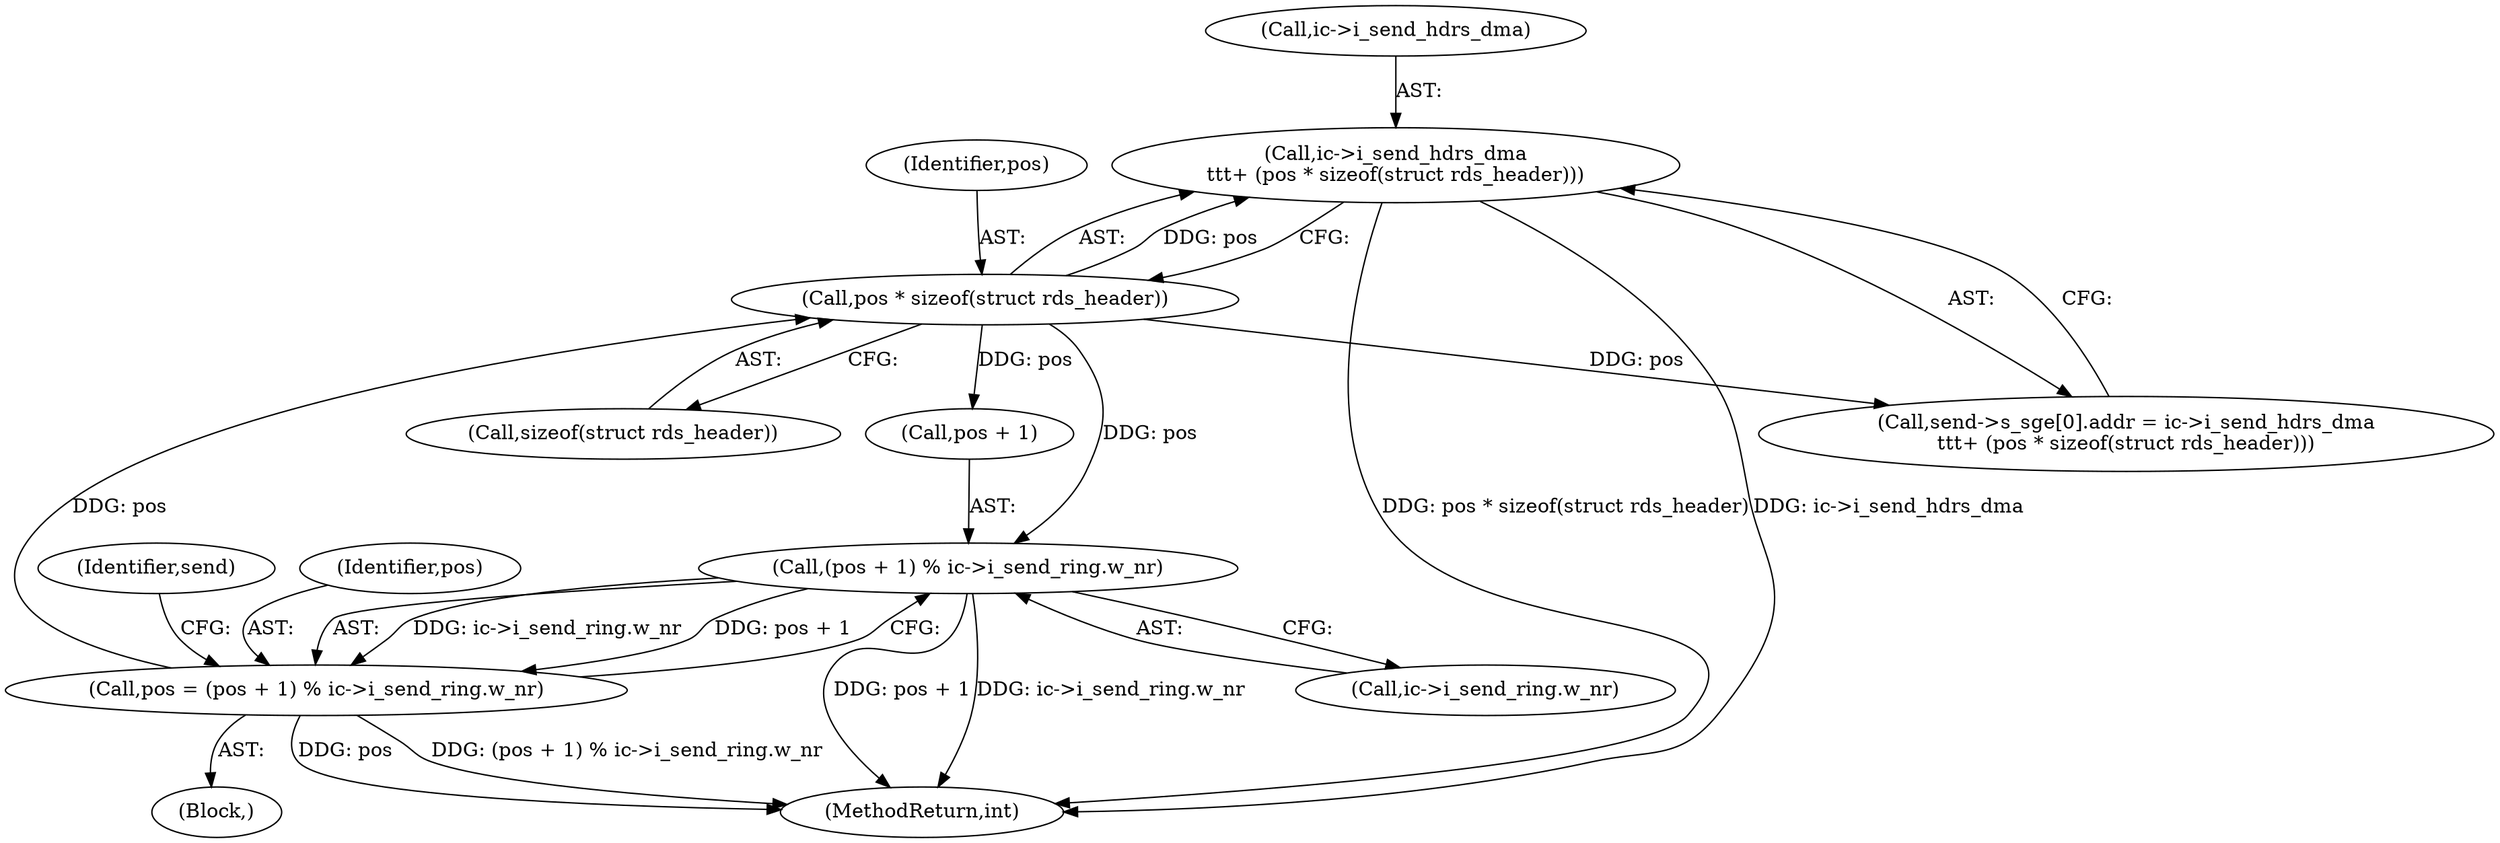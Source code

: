 digraph "0_linux_6094628bfd94323fc1cea05ec2c6affd98c18f7f@API" {
"1000623" [label="(Call,ic->i_send_hdrs_dma\n\t\t\t+ (pos * sizeof(struct rds_header)))"];
"1000627" [label="(Call,pos * sizeof(struct rds_header))"];
"1000827" [label="(Call,pos = (pos + 1) % ic->i_send_ring.w_nr)"];
"1000829" [label="(Call,(pos + 1) % ic->i_send_ring.w_nr)"];
"1000827" [label="(Call,pos = (pos + 1) % ic->i_send_ring.w_nr)"];
"1000624" [label="(Call,ic->i_send_hdrs_dma)"];
"1000572" [label="(Block,)"];
"1000839" [label="(Identifier,send)"];
"1000829" [label="(Call,(pos + 1) % ic->i_send_ring.w_nr)"];
"1000629" [label="(Call,sizeof(struct rds_header))"];
"1000830" [label="(Call,pos + 1)"];
"1000833" [label="(Call,ic->i_send_ring.w_nr)"];
"1000628" [label="(Identifier,pos)"];
"1000623" [label="(Call,ic->i_send_hdrs_dma\n\t\t\t+ (pos * sizeof(struct rds_header)))"];
"1000627" [label="(Call,pos * sizeof(struct rds_header))"];
"1001026" [label="(MethodReturn,int)"];
"1000828" [label="(Identifier,pos)"];
"1000615" [label="(Call,send->s_sge[0].addr = ic->i_send_hdrs_dma\n\t\t\t+ (pos * sizeof(struct rds_header)))"];
"1000623" -> "1000615"  [label="AST: "];
"1000623" -> "1000627"  [label="CFG: "];
"1000624" -> "1000623"  [label="AST: "];
"1000627" -> "1000623"  [label="AST: "];
"1000615" -> "1000623"  [label="CFG: "];
"1000623" -> "1001026"  [label="DDG: pos * sizeof(struct rds_header)"];
"1000623" -> "1001026"  [label="DDG: ic->i_send_hdrs_dma"];
"1000627" -> "1000623"  [label="DDG: pos"];
"1000627" -> "1000629"  [label="CFG: "];
"1000628" -> "1000627"  [label="AST: "];
"1000629" -> "1000627"  [label="AST: "];
"1000627" -> "1000615"  [label="DDG: pos"];
"1000827" -> "1000627"  [label="DDG: pos"];
"1000627" -> "1000829"  [label="DDG: pos"];
"1000627" -> "1000830"  [label="DDG: pos"];
"1000827" -> "1000572"  [label="AST: "];
"1000827" -> "1000829"  [label="CFG: "];
"1000828" -> "1000827"  [label="AST: "];
"1000829" -> "1000827"  [label="AST: "];
"1000839" -> "1000827"  [label="CFG: "];
"1000827" -> "1001026"  [label="DDG: (pos + 1) % ic->i_send_ring.w_nr"];
"1000827" -> "1001026"  [label="DDG: pos"];
"1000829" -> "1000827"  [label="DDG: pos + 1"];
"1000829" -> "1000827"  [label="DDG: ic->i_send_ring.w_nr"];
"1000829" -> "1000833"  [label="CFG: "];
"1000830" -> "1000829"  [label="AST: "];
"1000833" -> "1000829"  [label="AST: "];
"1000829" -> "1001026"  [label="DDG: pos + 1"];
"1000829" -> "1001026"  [label="DDG: ic->i_send_ring.w_nr"];
}
